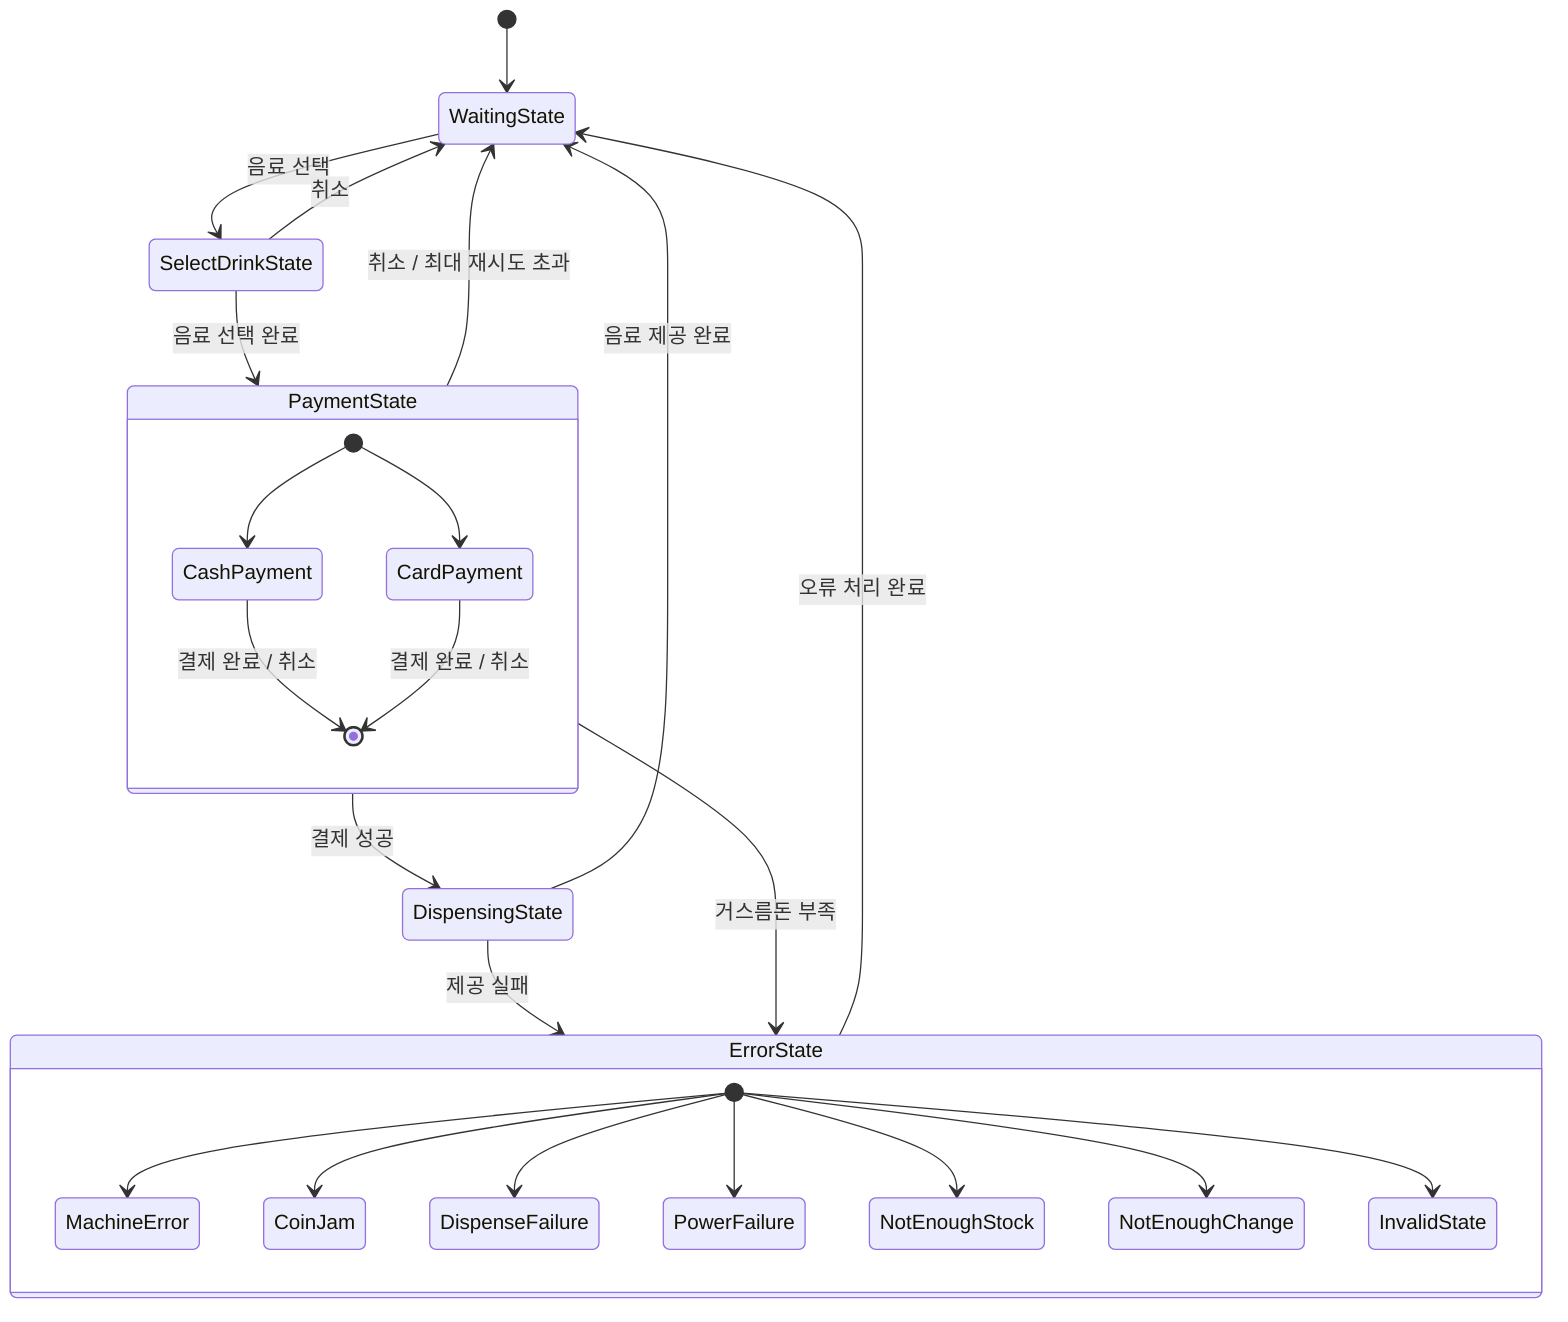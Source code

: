 stateDiagram
    [*] --> WaitingState
    WaitingState --> SelectDrinkState : 음료 선택
    SelectDrinkState --> PaymentState : 음료 선택 완료
    SelectDrinkState --> WaitingState : 취소
    PaymentState --> DispensingState : 결제 성공
    PaymentState --> WaitingState : 취소 / 최대 재시도 초과
    DispensingState --> WaitingState : 음료 제공 완료
    DispensingState --> ErrorState : 제공 실패
    PaymentState --> ErrorState : 거스름돈 부족
    ErrorState --> WaitingState : 오류 처리 완료

    state PaymentState {
        [*] --> CashPayment
        [*] --> CardPayment
        CashPayment --> [*] : 결제 완료 / 취소
        CardPayment --> [*] : 결제 완료 / 취소
    }

    state ErrorState {
        [*] --> MachineError
        [*] --> CoinJam
        [*] --> DispenseFailure
        [*] --> PowerFailure
        [*] --> NotEnoughStock
        [*] --> NotEnoughChange
        [*] --> InvalidState
    }